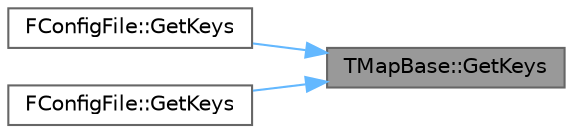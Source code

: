 digraph "TMapBase::GetKeys"
{
 // INTERACTIVE_SVG=YES
 // LATEX_PDF_SIZE
  bgcolor="transparent";
  edge [fontname=Helvetica,fontsize=10,labelfontname=Helvetica,labelfontsize=10];
  node [fontname=Helvetica,fontsize=10,shape=box,height=0.2,width=0.4];
  rankdir="RL";
  Node1 [id="Node000001",label="TMapBase::GetKeys",height=0.2,width=0.4,color="gray40", fillcolor="grey60", style="filled", fontcolor="black",tooltip="Get the unique keys contained within this map."];
  Node1 -> Node2 [id="edge1_Node000001_Node000002",dir="back",color="steelblue1",style="solid",tooltip=" "];
  Node2 [id="Node000002",label="FConfigFile::GetKeys",height=0.2,width=0.4,color="grey40", fillcolor="white", style="filled",URL="$da/d8b/classFConfigFile.html#addd33012e38316cfc33dbc2b262758f8",tooltip=" "];
  Node1 -> Node3 [id="edge2_Node000001_Node000003",dir="back",color="steelblue1",style="solid",tooltip=" "];
  Node3 [id="Node000003",label="FConfigFile::GetKeys",height=0.2,width=0.4,color="grey40", fillcolor="white", style="filled",URL="$da/d8b/classFConfigFile.html#a6c5812068fc7d705b878ab4c20d0f374",tooltip=" "];
}
